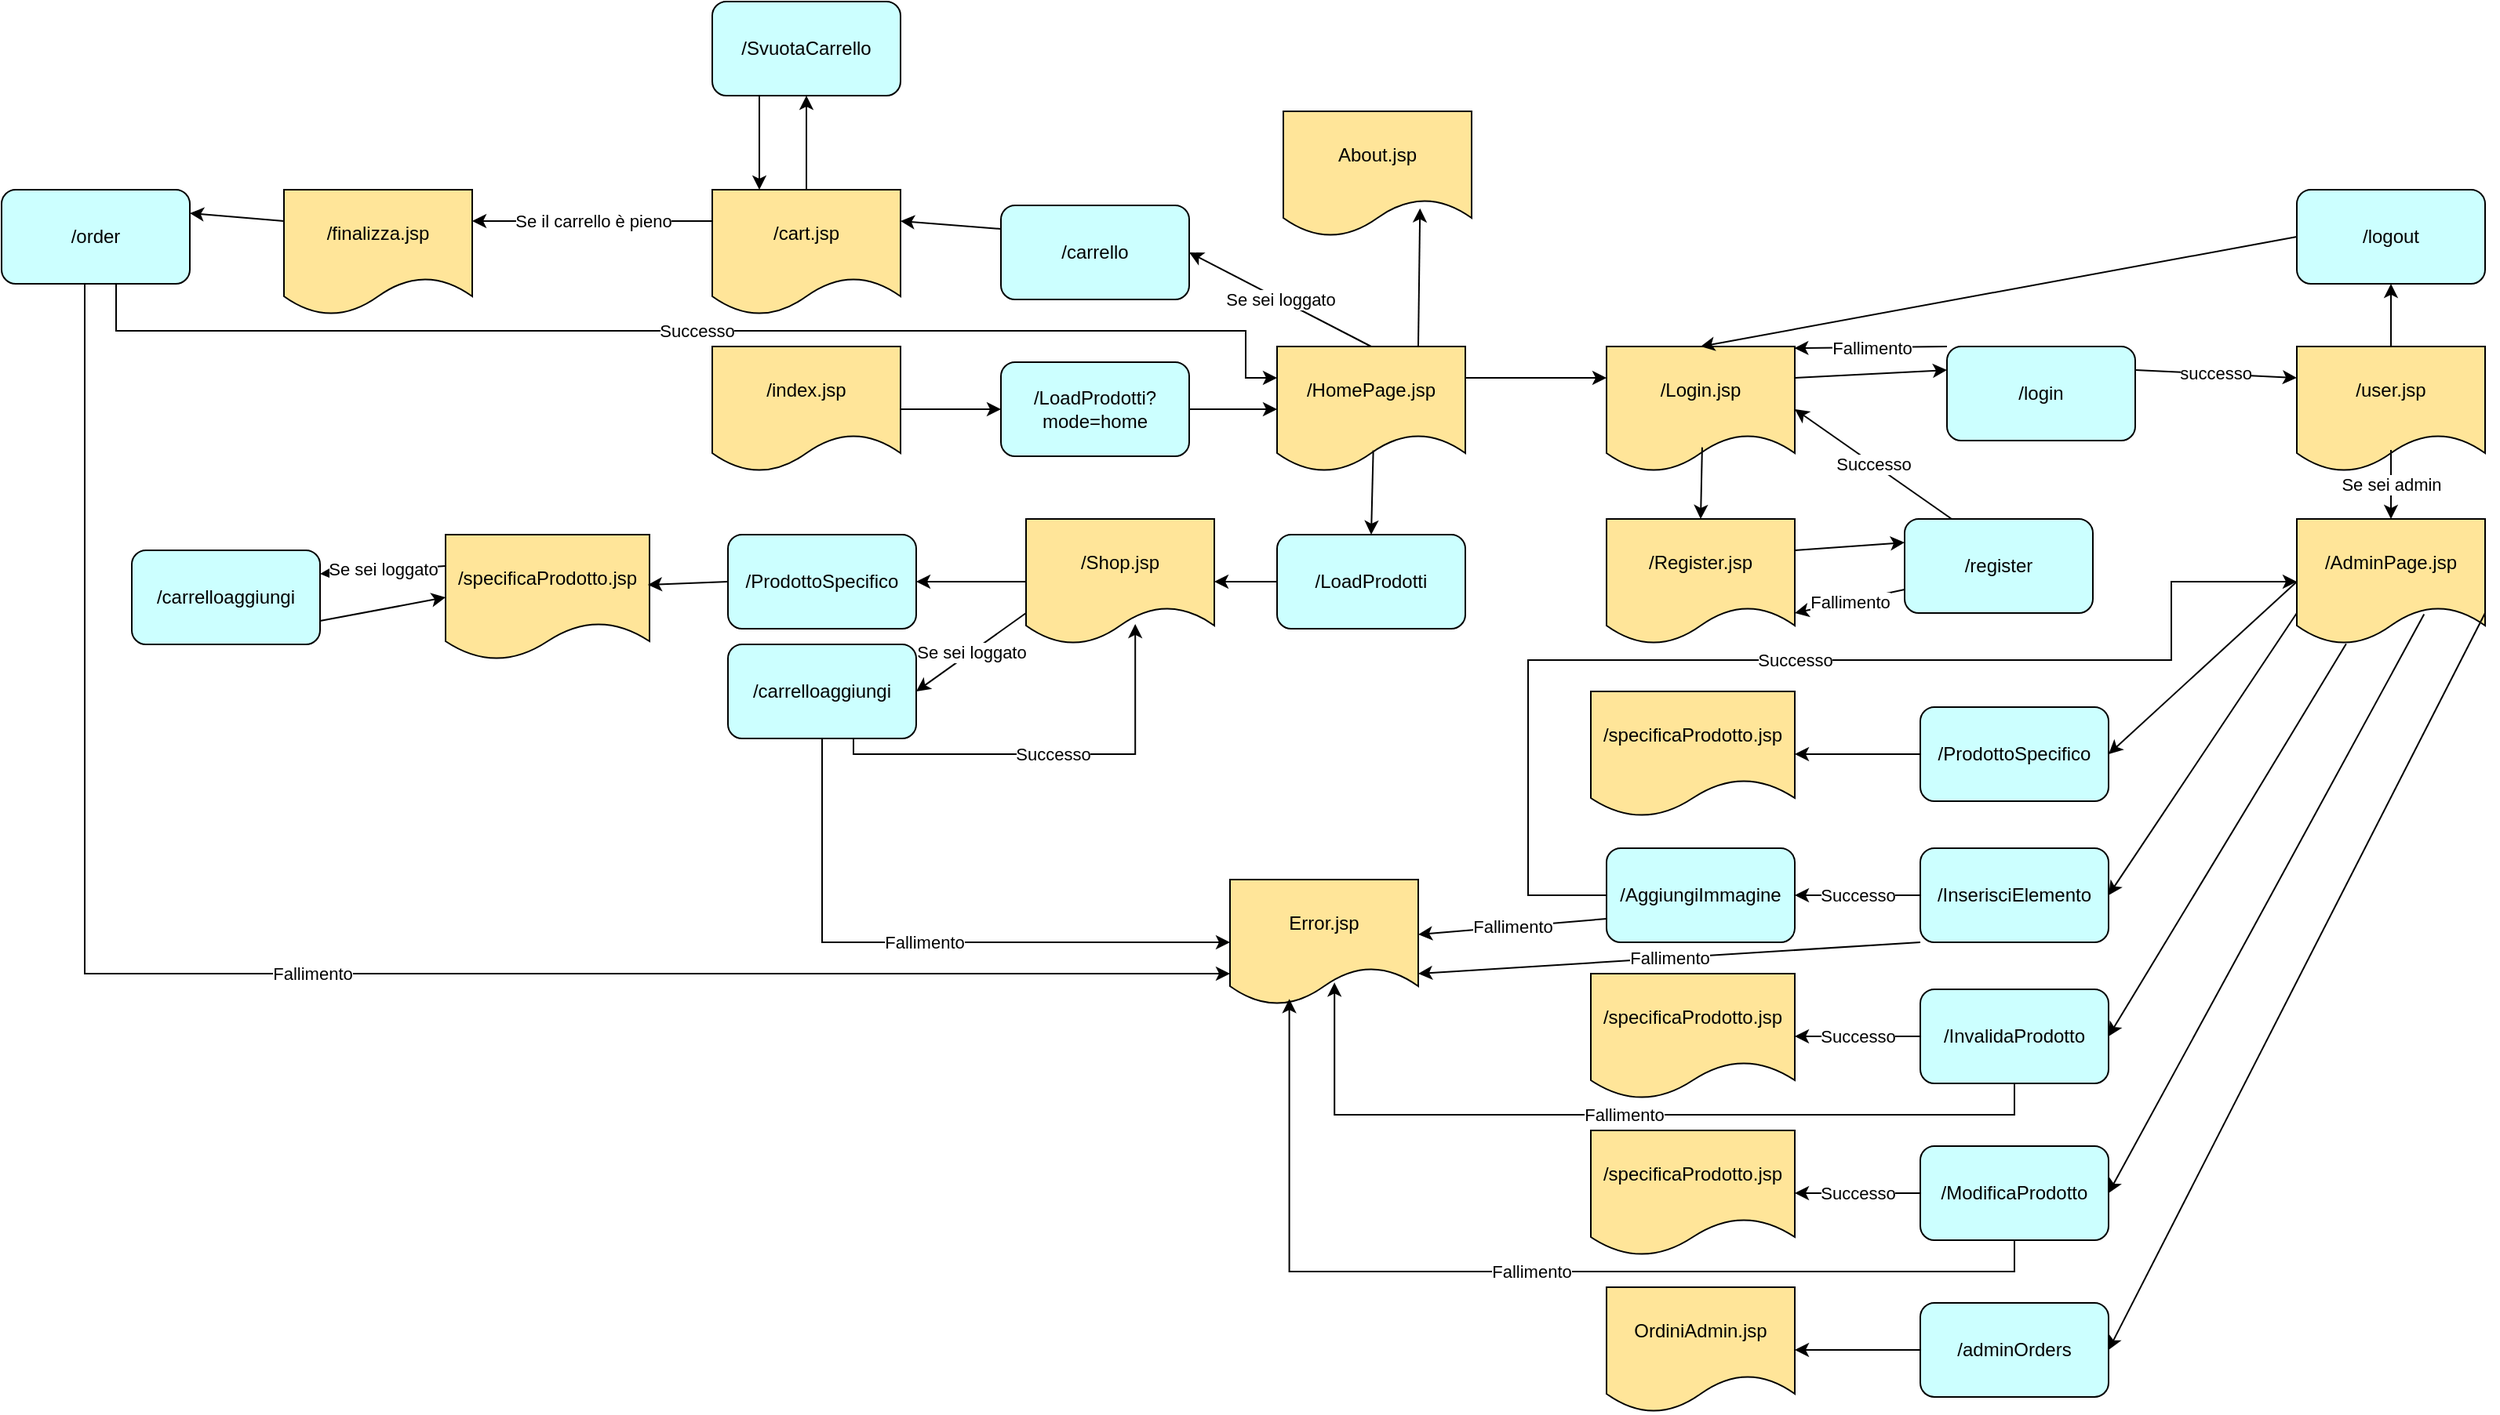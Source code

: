 <mxfile version="24.6.1" type="device">
  <diagram name="Pagina-1" id="F30cIm4_1b9t5GeajisJ">
    <mxGraphModel dx="3094" dy="1102" grid="1" gridSize="10" guides="1" tooltips="1" connect="1" arrows="1" fold="1" page="1" pageScale="1" pageWidth="827" pageHeight="1169" math="0" shadow="0">
      <root>
        <mxCell id="0" />
        <mxCell id="1" parent="0" />
        <mxCell id="KOBUdiXM4exKqfYY2H3i-5" value="OrdiniAdmin.jsp" style="shape=document;whiteSpace=wrap;html=1;boundedLbl=1;fillColor=#FFE599;" vertex="1" parent="1">
          <mxGeometry x="243" y="840" width="120" height="80" as="geometry" />
        </mxCell>
        <mxCell id="KOBUdiXM4exKqfYY2H3i-8" value="/register" style="rounded=1;whiteSpace=wrap;html=1;fillColor=#CCFFFF;" vertex="1" parent="1">
          <mxGeometry x="433" y="350" width="120" height="60" as="geometry" />
        </mxCell>
        <mxCell id="KOBUdiXM4exKqfYY2H3i-9" value="/ProdottoSpecifico" style="rounded=1;whiteSpace=wrap;html=1;fillColor=#CCFFFF;" vertex="1" parent="1">
          <mxGeometry x="-317" y="360" width="120" height="60" as="geometry" />
        </mxCell>
        <mxCell id="KOBUdiXM4exKqfYY2H3i-95" value="Fallimento" style="edgeStyle=orthogonalEdgeStyle;rounded=0;orthogonalLoop=1;jettySize=auto;html=1;entryX=0;entryY=0.5;entryDx=0;entryDy=0;" edge="1" parent="1" source="KOBUdiXM4exKqfYY2H3i-10" target="KOBUdiXM4exKqfYY2H3i-84">
          <mxGeometry relative="1" as="geometry">
            <Array as="points">
              <mxPoint x="-257" y="620" />
            </Array>
          </mxGeometry>
        </mxCell>
        <mxCell id="KOBUdiXM4exKqfYY2H3i-10" value="/carrelloaggiungi" style="rounded=1;whiteSpace=wrap;html=1;fillColor=#CCFFFF;" vertex="1" parent="1">
          <mxGeometry x="-317" y="430" width="120" height="60" as="geometry" />
        </mxCell>
        <mxCell id="KOBUdiXM4exKqfYY2H3i-12" value="/LoadProdotti" style="rounded=1;whiteSpace=wrap;html=1;fillColor=#CCFFFF;" vertex="1" parent="1">
          <mxGeometry x="33" y="360" width="120" height="60" as="geometry" />
        </mxCell>
        <mxCell id="KOBUdiXM4exKqfYY2H3i-13" value="/LoadProdotti?mode=home" style="rounded=1;whiteSpace=wrap;html=1;fillColor=#CCFFFF;" vertex="1" parent="1">
          <mxGeometry x="-143" y="250" width="120" height="60" as="geometry" />
        </mxCell>
        <mxCell id="KOBUdiXM4exKqfYY2H3i-18" value="/Shop.jsp" style="shape=document;whiteSpace=wrap;html=1;boundedLbl=1;fillColor=#FFE599;" vertex="1" parent="1">
          <mxGeometry x="-127" y="350" width="120" height="80" as="geometry" />
        </mxCell>
        <mxCell id="KOBUdiXM4exKqfYY2H3i-19" value="/HomePage.jsp" style="shape=document;whiteSpace=wrap;html=1;boundedLbl=1;fillColor=#FFE599;" vertex="1" parent="1">
          <mxGeometry x="33" y="240" width="120" height="80" as="geometry" />
        </mxCell>
        <mxCell id="KOBUdiXM4exKqfYY2H3i-20" value="/index.jsp" style="shape=document;whiteSpace=wrap;html=1;boundedLbl=1;fillColor=#FFE599;" vertex="1" parent="1">
          <mxGeometry x="-327" y="240" width="120" height="80" as="geometry" />
        </mxCell>
        <mxCell id="KOBUdiXM4exKqfYY2H3i-21" value="" style="endArrow=classic;html=1;rounded=0;exitX=1;exitY=0.5;exitDx=0;exitDy=0;entryX=0;entryY=0.5;entryDx=0;entryDy=0;" edge="1" parent="1" source="KOBUdiXM4exKqfYY2H3i-20" target="KOBUdiXM4exKqfYY2H3i-13">
          <mxGeometry width="50" height="50" relative="1" as="geometry">
            <mxPoint x="23" y="240" as="sourcePoint" />
            <mxPoint x="73" y="190" as="targetPoint" />
          </mxGeometry>
        </mxCell>
        <mxCell id="KOBUdiXM4exKqfYY2H3i-22" value="" style="endArrow=classic;html=1;rounded=0;exitX=1;exitY=0.5;exitDx=0;exitDy=0;entryX=0;entryY=0.5;entryDx=0;entryDy=0;" edge="1" parent="1" source="KOBUdiXM4exKqfYY2H3i-13" target="KOBUdiXM4exKqfYY2H3i-19">
          <mxGeometry width="50" height="50" relative="1" as="geometry">
            <mxPoint x="23" y="240" as="sourcePoint" />
            <mxPoint x="73" y="190" as="targetPoint" />
          </mxGeometry>
        </mxCell>
        <mxCell id="KOBUdiXM4exKqfYY2H3i-23" value="" style="endArrow=classic;html=1;rounded=0;exitX=0.511;exitY=0.829;exitDx=0;exitDy=0;entryX=0.5;entryY=0;entryDx=0;entryDy=0;exitPerimeter=0;" edge="1" parent="1" source="KOBUdiXM4exKqfYY2H3i-19" target="KOBUdiXM4exKqfYY2H3i-12">
          <mxGeometry width="50" height="50" relative="1" as="geometry">
            <mxPoint x="23" y="240" as="sourcePoint" />
            <mxPoint x="73" y="190" as="targetPoint" />
          </mxGeometry>
        </mxCell>
        <mxCell id="KOBUdiXM4exKqfYY2H3i-24" value="" style="endArrow=classic;html=1;rounded=0;exitX=0;exitY=0.5;exitDx=0;exitDy=0;entryX=1;entryY=0.5;entryDx=0;entryDy=0;" edge="1" parent="1" source="KOBUdiXM4exKqfYY2H3i-12" target="KOBUdiXM4exKqfYY2H3i-18">
          <mxGeometry width="50" height="50" relative="1" as="geometry">
            <mxPoint x="23" y="230" as="sourcePoint" />
            <mxPoint x="73" y="180" as="targetPoint" />
          </mxGeometry>
        </mxCell>
        <mxCell id="KOBUdiXM4exKqfYY2H3i-25" value="" style="endArrow=classic;html=1;rounded=0;exitX=0;exitY=0.5;exitDx=0;exitDy=0;entryX=1;entryY=0.5;entryDx=0;entryDy=0;" edge="1" parent="1" source="KOBUdiXM4exKqfYY2H3i-18" target="KOBUdiXM4exKqfYY2H3i-9">
          <mxGeometry width="50" height="50" relative="1" as="geometry">
            <mxPoint x="-227" y="390" as="sourcePoint" />
            <mxPoint x="-177" y="340" as="targetPoint" />
          </mxGeometry>
        </mxCell>
        <mxCell id="KOBUdiXM4exKqfYY2H3i-26" value="Se sei loggato" style="endArrow=classic;html=1;rounded=0;exitX=0;exitY=0.75;exitDx=0;exitDy=0;entryX=1;entryY=0.5;entryDx=0;entryDy=0;" edge="1" parent="1" source="KOBUdiXM4exKqfYY2H3i-18" target="KOBUdiXM4exKqfYY2H3i-10">
          <mxGeometry width="50" height="50" relative="1" as="geometry">
            <mxPoint x="-227" y="390" as="sourcePoint" />
            <mxPoint x="-177" y="340" as="targetPoint" />
          </mxGeometry>
        </mxCell>
        <mxCell id="KOBUdiXM4exKqfYY2H3i-28" value="/specificaProdotto.jsp" style="shape=document;whiteSpace=wrap;html=1;boundedLbl=1;fillColor=#FFE599;" vertex="1" parent="1">
          <mxGeometry x="233" y="460" width="130" height="80" as="geometry" />
        </mxCell>
        <mxCell id="KOBUdiXM4exKqfYY2H3i-29" value="About.jsp" style="shape=document;whiteSpace=wrap;html=1;boundedLbl=1;fillColor=#FFE599;" vertex="1" parent="1">
          <mxGeometry x="37" y="90" width="120" height="80" as="geometry" />
        </mxCell>
        <mxCell id="KOBUdiXM4exKqfYY2H3i-30" value="/Register.jsp" style="shape=document;whiteSpace=wrap;html=1;boundedLbl=1;fillColor=#FFE599;" vertex="1" parent="1">
          <mxGeometry x="243" y="350" width="120" height="80" as="geometry" />
        </mxCell>
        <mxCell id="KOBUdiXM4exKqfYY2H3i-31" value="/specificaProdotto.jsp" style="shape=document;whiteSpace=wrap;html=1;boundedLbl=1;fillColor=#FFE599;" vertex="1" parent="1">
          <mxGeometry x="-497" y="360" width="130" height="80" as="geometry" />
        </mxCell>
        <mxCell id="KOBUdiXM4exKqfYY2H3i-32" value="" style="endArrow=classic;html=1;rounded=0;exitX=0;exitY=0.5;exitDx=0;exitDy=0;entryX=0.992;entryY=0.4;entryDx=0;entryDy=0;entryPerimeter=0;" edge="1" parent="1" source="KOBUdiXM4exKqfYY2H3i-9" target="KOBUdiXM4exKqfYY2H3i-31">
          <mxGeometry width="50" height="50" relative="1" as="geometry">
            <mxPoint x="-227" y="230" as="sourcePoint" />
            <mxPoint x="-177" y="180" as="targetPoint" />
          </mxGeometry>
        </mxCell>
        <mxCell id="KOBUdiXM4exKqfYY2H3i-33" value="/Login.jsp" style="shape=document;whiteSpace=wrap;html=1;boundedLbl=1;fillColor=#FFE599;" vertex="1" parent="1">
          <mxGeometry x="243" y="240" width="120" height="80" as="geometry" />
        </mxCell>
        <mxCell id="KOBUdiXM4exKqfYY2H3i-34" value="/carrelloaggiungi" style="rounded=1;whiteSpace=wrap;html=1;fillColor=#CCFFFF;" vertex="1" parent="1">
          <mxGeometry x="-697" y="370" width="120" height="60" as="geometry" />
        </mxCell>
        <mxCell id="KOBUdiXM4exKqfYY2H3i-35" value="Se sei loggato" style="endArrow=classic;html=1;rounded=0;exitX=0;exitY=0.25;exitDx=0;exitDy=0;entryX=1;entryY=0.25;entryDx=0;entryDy=0;" edge="1" parent="1" source="KOBUdiXM4exKqfYY2H3i-31" target="KOBUdiXM4exKqfYY2H3i-34">
          <mxGeometry width="50" height="50" relative="1" as="geometry">
            <mxPoint x="-267" y="360" as="sourcePoint" />
            <mxPoint x="-217" y="310" as="targetPoint" />
          </mxGeometry>
        </mxCell>
        <mxCell id="KOBUdiXM4exKqfYY2H3i-36" value="" style="endArrow=classic;html=1;rounded=0;exitX=1;exitY=0.75;exitDx=0;exitDy=0;entryX=0;entryY=0.5;entryDx=0;entryDy=0;" edge="1" parent="1" source="KOBUdiXM4exKqfYY2H3i-34" target="KOBUdiXM4exKqfYY2H3i-31">
          <mxGeometry width="50" height="50" relative="1" as="geometry">
            <mxPoint x="-267" y="360" as="sourcePoint" />
            <mxPoint x="-217" y="310" as="targetPoint" />
          </mxGeometry>
        </mxCell>
        <mxCell id="KOBUdiXM4exKqfYY2H3i-37" value="" style="endArrow=classic;html=1;rounded=0;exitX=1;exitY=0.25;exitDx=0;exitDy=0;entryX=0;entryY=0.25;entryDx=0;entryDy=0;" edge="1" parent="1" source="KOBUdiXM4exKqfYY2H3i-19" target="KOBUdiXM4exKqfYY2H3i-33">
          <mxGeometry width="50" height="50" relative="1" as="geometry">
            <mxPoint x="193" y="240" as="sourcePoint" />
            <mxPoint x="243" y="190" as="targetPoint" />
          </mxGeometry>
        </mxCell>
        <mxCell id="KOBUdiXM4exKqfYY2H3i-38" value="" style="endArrow=classic;html=1;rounded=0;exitX=0.508;exitY=0.804;exitDx=0;exitDy=0;exitPerimeter=0;entryX=0.5;entryY=0;entryDx=0;entryDy=0;" edge="1" parent="1" source="KOBUdiXM4exKqfYY2H3i-33" target="KOBUdiXM4exKqfYY2H3i-30">
          <mxGeometry width="50" height="50" relative="1" as="geometry">
            <mxPoint x="193" y="240" as="sourcePoint" />
            <mxPoint x="243" y="190" as="targetPoint" />
            <Array as="points" />
          </mxGeometry>
        </mxCell>
        <mxCell id="KOBUdiXM4exKqfYY2H3i-39" value="" style="endArrow=classic;html=1;rounded=0;entryX=0;entryY=0.25;entryDx=0;entryDy=0;exitX=1;exitY=0.25;exitDx=0;exitDy=0;" edge="1" parent="1" source="KOBUdiXM4exKqfYY2H3i-30" target="KOBUdiXM4exKqfYY2H3i-8">
          <mxGeometry width="50" height="50" relative="1" as="geometry">
            <mxPoint x="113" y="450" as="sourcePoint" />
            <mxPoint x="163" y="400" as="targetPoint" />
          </mxGeometry>
        </mxCell>
        <mxCell id="KOBUdiXM4exKqfYY2H3i-40" value="Successo" style="endArrow=classic;html=1;rounded=0;exitX=0.25;exitY=0;exitDx=0;exitDy=0;entryX=1;entryY=0.5;entryDx=0;entryDy=0;" edge="1" parent="1" source="KOBUdiXM4exKqfYY2H3i-8" target="KOBUdiXM4exKqfYY2H3i-33">
          <mxGeometry width="50" height="50" relative="1" as="geometry">
            <mxPoint x="113" y="450" as="sourcePoint" />
            <mxPoint x="163" y="400" as="targetPoint" />
          </mxGeometry>
        </mxCell>
        <mxCell id="KOBUdiXM4exKqfYY2H3i-41" value="Fallimento" style="endArrow=classic;html=1;rounded=0;exitX=0;exitY=0.75;exitDx=0;exitDy=0;entryX=1;entryY=0.75;entryDx=0;entryDy=0;" edge="1" parent="1" source="KOBUdiXM4exKqfYY2H3i-8" target="KOBUdiXM4exKqfYY2H3i-30">
          <mxGeometry width="50" height="50" relative="1" as="geometry">
            <mxPoint x="113" y="450" as="sourcePoint" />
            <mxPoint x="163" y="400" as="targetPoint" />
          </mxGeometry>
        </mxCell>
        <mxCell id="KOBUdiXM4exKqfYY2H3i-43" value="/InvalidaProdotto" style="rounded=1;whiteSpace=wrap;html=1;fillColor=#CCFFFF;" vertex="1" parent="1">
          <mxGeometry x="443" y="650" width="120" height="60" as="geometry" />
        </mxCell>
        <mxCell id="KOBUdiXM4exKqfYY2H3i-44" value="/InserisciElemento" style="rounded=1;whiteSpace=wrap;html=1;fillColor=#CCFFFF;" vertex="1" parent="1">
          <mxGeometry x="443" y="560" width="120" height="60" as="geometry" />
        </mxCell>
        <mxCell id="KOBUdiXM4exKqfYY2H3i-45" value="/ProdottoSpecifico" style="rounded=1;whiteSpace=wrap;html=1;fillColor=#CCFFFF;" vertex="1" parent="1">
          <mxGeometry x="443" y="470" width="120" height="60" as="geometry" />
        </mxCell>
        <mxCell id="KOBUdiXM4exKqfYY2H3i-72" value="Successo" style="edgeStyle=orthogonalEdgeStyle;rounded=0;orthogonalLoop=1;jettySize=auto;html=1;entryX=0;entryY=0.25;entryDx=0;entryDy=0;" edge="1" parent="1" source="KOBUdiXM4exKqfYY2H3i-46" target="KOBUdiXM4exKqfYY2H3i-19">
          <mxGeometry relative="1" as="geometry">
            <Array as="points">
              <mxPoint x="-707" y="230" />
              <mxPoint x="13" y="230" />
              <mxPoint x="13" y="260" />
            </Array>
          </mxGeometry>
        </mxCell>
        <mxCell id="KOBUdiXM4exKqfYY2H3i-97" value="Fallimento" style="edgeStyle=orthogonalEdgeStyle;rounded=0;orthogonalLoop=1;jettySize=auto;html=1;entryX=0;entryY=0.75;entryDx=0;entryDy=0;" edge="1" parent="1" source="KOBUdiXM4exKqfYY2H3i-46" target="KOBUdiXM4exKqfYY2H3i-84">
          <mxGeometry relative="1" as="geometry">
            <Array as="points">
              <mxPoint x="-727" y="170" />
              <mxPoint x="-727" y="640" />
            </Array>
          </mxGeometry>
        </mxCell>
        <mxCell id="KOBUdiXM4exKqfYY2H3i-46" value="/order" style="rounded=1;whiteSpace=wrap;html=1;fillColor=#CCFFFF;" vertex="1" parent="1">
          <mxGeometry x="-780" y="140" width="120" height="60" as="geometry" />
        </mxCell>
        <mxCell id="KOBUdiXM4exKqfYY2H3i-47" value="/SvuotaCarrello" style="rounded=1;whiteSpace=wrap;html=1;fillColor=#CCFFFF;" vertex="1" parent="1">
          <mxGeometry x="-327" y="20" width="120" height="60" as="geometry" />
        </mxCell>
        <mxCell id="KOBUdiXM4exKqfYY2H3i-48" value="/carrello" style="rounded=1;whiteSpace=wrap;html=1;fillColor=#CCFFFF;" vertex="1" parent="1">
          <mxGeometry x="-143" y="150" width="120" height="60" as="geometry" />
        </mxCell>
        <mxCell id="KOBUdiXM4exKqfYY2H3i-49" value="/logout" style="rounded=1;whiteSpace=wrap;html=1;fillColor=#CCFFFF;" vertex="1" parent="1">
          <mxGeometry x="683" y="140" width="120" height="60" as="geometry" />
        </mxCell>
        <mxCell id="KOBUdiXM4exKqfYY2H3i-50" value="/login" style="rounded=1;whiteSpace=wrap;html=1;fillColor=#CCFFFF;" vertex="1" parent="1">
          <mxGeometry x="460" y="240" width="120" height="60" as="geometry" />
        </mxCell>
        <mxCell id="KOBUdiXM4exKqfYY2H3i-51" value="" style="endArrow=classic;html=1;rounded=0;exitX=1;exitY=0.25;exitDx=0;exitDy=0;entryX=0;entryY=0.25;entryDx=0;entryDy=0;" edge="1" parent="1" source="KOBUdiXM4exKqfYY2H3i-33" target="KOBUdiXM4exKqfYY2H3i-50">
          <mxGeometry width="50" height="50" relative="1" as="geometry">
            <mxPoint x="313" y="350" as="sourcePoint" />
            <mxPoint x="363" y="300" as="targetPoint" />
          </mxGeometry>
        </mxCell>
        <mxCell id="KOBUdiXM4exKqfYY2H3i-57" value="/finalizza.jsp" style="shape=document;whiteSpace=wrap;html=1;boundedLbl=1;fillColor=#FFE599;" vertex="1" parent="1">
          <mxGeometry x="-600" y="140" width="120" height="80" as="geometry" />
        </mxCell>
        <mxCell id="KOBUdiXM4exKqfYY2H3i-58" value="/cart.jsp" style="shape=document;whiteSpace=wrap;html=1;boundedLbl=1;fillColor=#FFE599;" vertex="1" parent="1">
          <mxGeometry x="-327" y="140" width="120" height="80" as="geometry" />
        </mxCell>
        <mxCell id="KOBUdiXM4exKqfYY2H3i-59" value="/AdminPage.jsp" style="shape=document;whiteSpace=wrap;html=1;boundedLbl=1;fillColor=#FFE599;" vertex="1" parent="1">
          <mxGeometry x="683" y="350" width="120" height="80" as="geometry" />
        </mxCell>
        <mxCell id="KOBUdiXM4exKqfYY2H3i-60" value="/user.jsp" style="shape=document;whiteSpace=wrap;html=1;boundedLbl=1;fillColor=#FFE599;" vertex="1" parent="1">
          <mxGeometry x="683" y="240" width="120" height="80" as="geometry" />
        </mxCell>
        <mxCell id="KOBUdiXM4exKqfYY2H3i-61" value="successo" style="endArrow=classic;html=1;rounded=0;exitX=1;exitY=0.25;exitDx=0;exitDy=0;entryX=0;entryY=0.25;entryDx=0;entryDy=0;" edge="1" parent="1" source="KOBUdiXM4exKqfYY2H3i-50" target="KOBUdiXM4exKqfYY2H3i-60">
          <mxGeometry width="50" height="50" relative="1" as="geometry">
            <mxPoint x="313" y="190" as="sourcePoint" />
            <mxPoint x="363" y="140" as="targetPoint" />
          </mxGeometry>
        </mxCell>
        <mxCell id="KOBUdiXM4exKqfYY2H3i-62" value="Fallimento" style="endArrow=classic;html=1;rounded=0;exitX=0;exitY=0;exitDx=0;exitDy=0;entryX=0.997;entryY=0.013;entryDx=0;entryDy=0;entryPerimeter=0;" edge="1" parent="1" source="KOBUdiXM4exKqfYY2H3i-50" target="KOBUdiXM4exKqfYY2H3i-33">
          <mxGeometry width="50" height="50" relative="1" as="geometry">
            <mxPoint x="583" y="190" as="sourcePoint" />
            <mxPoint x="633" y="140" as="targetPoint" />
          </mxGeometry>
        </mxCell>
        <mxCell id="KOBUdiXM4exKqfYY2H3i-63" value="" style="endArrow=classic;html=1;rounded=0;exitX=0.5;exitY=0;exitDx=0;exitDy=0;entryX=0.5;entryY=1;entryDx=0;entryDy=0;" edge="1" parent="1" source="KOBUdiXM4exKqfYY2H3i-60" target="KOBUdiXM4exKqfYY2H3i-49">
          <mxGeometry width="50" height="50" relative="1" as="geometry">
            <mxPoint x="393" y="240" as="sourcePoint" />
            <mxPoint x="443" y="190" as="targetPoint" />
          </mxGeometry>
        </mxCell>
        <mxCell id="KOBUdiXM4exKqfYY2H3i-64" value="" style="endArrow=classic;html=1;rounded=0;exitX=0;exitY=0.5;exitDx=0;exitDy=0;entryX=0.5;entryY=0;entryDx=0;entryDy=0;" edge="1" parent="1" source="KOBUdiXM4exKqfYY2H3i-49" target="KOBUdiXM4exKqfYY2H3i-33">
          <mxGeometry width="50" height="50" relative="1" as="geometry">
            <mxPoint x="393" y="240" as="sourcePoint" />
            <mxPoint x="443" y="190" as="targetPoint" />
          </mxGeometry>
        </mxCell>
        <mxCell id="KOBUdiXM4exKqfYY2H3i-65" value="Se sei admin" style="endArrow=classic;html=1;rounded=0;entryX=0.5;entryY=0;entryDx=0;entryDy=0;" edge="1" parent="1" target="KOBUdiXM4exKqfYY2H3i-59">
          <mxGeometry width="50" height="50" relative="1" as="geometry">
            <mxPoint x="743" y="306" as="sourcePoint" />
            <mxPoint x="553" y="250" as="targetPoint" />
          </mxGeometry>
        </mxCell>
        <mxCell id="KOBUdiXM4exKqfYY2H3i-66" value="Se sei loggato" style="endArrow=classic;html=1;rounded=0;exitX=0.5;exitY=0;exitDx=0;exitDy=0;entryX=1;entryY=0.5;entryDx=0;entryDy=0;" edge="1" parent="1" source="KOBUdiXM4exKqfYY2H3i-19" target="KOBUdiXM4exKqfYY2H3i-48">
          <mxGeometry width="50" height="50" relative="1" as="geometry">
            <mxPoint x="-97" y="280" as="sourcePoint" />
            <mxPoint x="-47" y="230" as="targetPoint" />
          </mxGeometry>
        </mxCell>
        <mxCell id="KOBUdiXM4exKqfYY2H3i-67" value="" style="endArrow=classic;html=1;rounded=0;exitX=0;exitY=0.25;exitDx=0;exitDy=0;entryX=1;entryY=0.25;entryDx=0;entryDy=0;" edge="1" parent="1" source="KOBUdiXM4exKqfYY2H3i-48" target="KOBUdiXM4exKqfYY2H3i-58">
          <mxGeometry width="50" height="50" relative="1" as="geometry">
            <mxPoint x="-197" y="240" as="sourcePoint" />
            <mxPoint x="-147" y="190" as="targetPoint" />
          </mxGeometry>
        </mxCell>
        <mxCell id="KOBUdiXM4exKqfYY2H3i-68" value="" style="endArrow=classic;html=1;rounded=0;exitX=0.5;exitY=0;exitDx=0;exitDy=0;entryX=0.5;entryY=1;entryDx=0;entryDy=0;" edge="1" parent="1" source="KOBUdiXM4exKqfYY2H3i-58" target="KOBUdiXM4exKqfYY2H3i-47">
          <mxGeometry width="50" height="50" relative="1" as="geometry">
            <mxPoint x="-187" y="70" as="sourcePoint" />
            <mxPoint x="-137" y="20" as="targetPoint" />
          </mxGeometry>
        </mxCell>
        <mxCell id="KOBUdiXM4exKqfYY2H3i-69" value="" style="endArrow=classic;html=1;rounded=0;exitX=0.25;exitY=1;exitDx=0;exitDy=0;entryX=0.25;entryY=0;entryDx=0;entryDy=0;" edge="1" parent="1" source="KOBUdiXM4exKqfYY2H3i-47" target="KOBUdiXM4exKqfYY2H3i-58">
          <mxGeometry width="50" height="50" relative="1" as="geometry">
            <mxPoint x="-187" y="70" as="sourcePoint" />
            <mxPoint x="-137" y="20" as="targetPoint" />
          </mxGeometry>
        </mxCell>
        <mxCell id="KOBUdiXM4exKqfYY2H3i-70" value="Se il carrello è pieno" style="endArrow=classic;html=1;rounded=0;exitX=0;exitY=0.25;exitDx=0;exitDy=0;entryX=1;entryY=0.25;entryDx=0;entryDy=0;" edge="1" parent="1" source="KOBUdiXM4exKqfYY2H3i-58" target="KOBUdiXM4exKqfYY2H3i-57">
          <mxGeometry width="50" height="50" relative="1" as="geometry">
            <mxPoint x="-347" y="250" as="sourcePoint" />
            <mxPoint x="-297" y="200" as="targetPoint" />
          </mxGeometry>
        </mxCell>
        <mxCell id="KOBUdiXM4exKqfYY2H3i-71" value="" style="endArrow=classic;html=1;rounded=0;exitX=0;exitY=0.25;exitDx=0;exitDy=0;entryX=1;entryY=0.25;entryDx=0;entryDy=0;" edge="1" parent="1" source="KOBUdiXM4exKqfYY2H3i-57" target="KOBUdiXM4exKqfYY2H3i-46">
          <mxGeometry width="50" height="50" relative="1" as="geometry">
            <mxPoint x="-610" y="70" as="sourcePoint" />
            <mxPoint x="-560" y="20" as="targetPoint" />
          </mxGeometry>
        </mxCell>
        <mxCell id="KOBUdiXM4exKqfYY2H3i-74" value="" style="endArrow=classic;html=1;rounded=0;exitX=0.75;exitY=0;exitDx=0;exitDy=0;entryX=0.726;entryY=0.773;entryDx=0;entryDy=0;entryPerimeter=0;" edge="1" parent="1" source="KOBUdiXM4exKqfYY2H3i-19" target="KOBUdiXM4exKqfYY2H3i-29">
          <mxGeometry width="50" height="50" relative="1" as="geometry">
            <mxPoint x="-47" y="140" as="sourcePoint" />
            <mxPoint x="3" y="90" as="targetPoint" />
          </mxGeometry>
        </mxCell>
        <mxCell id="KOBUdiXM4exKqfYY2H3i-83" value="Successo" style="edgeStyle=orthogonalEdgeStyle;rounded=0;orthogonalLoop=1;jettySize=auto;html=1;entryX=0;entryY=0.5;entryDx=0;entryDy=0;" edge="1" parent="1" source="KOBUdiXM4exKqfYY2H3i-75" target="KOBUdiXM4exKqfYY2H3i-59">
          <mxGeometry relative="1" as="geometry">
            <Array as="points">
              <mxPoint x="193" y="590" />
              <mxPoint x="193" y="440" />
              <mxPoint x="603" y="440" />
              <mxPoint x="603" y="390" />
            </Array>
          </mxGeometry>
        </mxCell>
        <mxCell id="KOBUdiXM4exKqfYY2H3i-75" value="/AggiungiImmagine" style="rounded=1;whiteSpace=wrap;html=1;fillColor=#CCFFFF;" vertex="1" parent="1">
          <mxGeometry x="243" y="560" width="120" height="60" as="geometry" />
        </mxCell>
        <mxCell id="KOBUdiXM4exKqfYY2H3i-76" value="/adminOrders" style="rounded=1;whiteSpace=wrap;html=1;fillColor=#CCFFFF;" vertex="1" parent="1">
          <mxGeometry x="443" y="850" width="120" height="60" as="geometry" />
        </mxCell>
        <mxCell id="KOBUdiXM4exKqfYY2H3i-77" value="/ModificaProdotto" style="rounded=1;whiteSpace=wrap;html=1;fillColor=#CCFFFF;" vertex="1" parent="1">
          <mxGeometry x="443" y="750" width="120" height="60" as="geometry" />
        </mxCell>
        <mxCell id="KOBUdiXM4exKqfYY2H3i-78" value="" style="endArrow=classic;html=1;rounded=0;exitX=0;exitY=0.5;exitDx=0;exitDy=0;entryX=1;entryY=0.5;entryDx=0;entryDy=0;" edge="1" parent="1" source="KOBUdiXM4exKqfYY2H3i-45" target="KOBUdiXM4exKqfYY2H3i-28">
          <mxGeometry width="50" height="50" relative="1" as="geometry">
            <mxPoint x="213" y="560" as="sourcePoint" />
            <mxPoint x="263" y="510" as="targetPoint" />
          </mxGeometry>
        </mxCell>
        <mxCell id="KOBUdiXM4exKqfYY2H3i-79" value="Successo" style="endArrow=classic;html=1;rounded=0;exitX=0;exitY=0.5;exitDx=0;exitDy=0;entryX=1;entryY=0.5;entryDx=0;entryDy=0;" edge="1" parent="1" source="KOBUdiXM4exKqfYY2H3i-44" target="KOBUdiXM4exKqfYY2H3i-75">
          <mxGeometry width="50" height="50" relative="1" as="geometry">
            <mxPoint x="283" y="630" as="sourcePoint" />
            <mxPoint x="333" y="580" as="targetPoint" />
          </mxGeometry>
        </mxCell>
        <mxCell id="KOBUdiXM4exKqfYY2H3i-80" value="" style="endArrow=classic;html=1;rounded=0;exitX=0;exitY=0.75;exitDx=0;exitDy=0;entryX=1;entryY=0.5;entryDx=0;entryDy=0;" edge="1" parent="1" source="KOBUdiXM4exKqfYY2H3i-59" target="KOBUdiXM4exKqfYY2H3i-44">
          <mxGeometry width="50" height="50" relative="1" as="geometry">
            <mxPoint x="283" y="630" as="sourcePoint" />
            <mxPoint x="333" y="580" as="targetPoint" />
          </mxGeometry>
        </mxCell>
        <mxCell id="KOBUdiXM4exKqfYY2H3i-81" value="" style="endArrow=classic;html=1;rounded=0;exitX=0;exitY=0.5;exitDx=0;exitDy=0;entryX=1;entryY=0.5;entryDx=0;entryDy=0;" edge="1" parent="1" source="KOBUdiXM4exKqfYY2H3i-59" target="KOBUdiXM4exKqfYY2H3i-45">
          <mxGeometry width="50" height="50" relative="1" as="geometry">
            <mxPoint x="283" y="630" as="sourcePoint" />
            <mxPoint x="333" y="580" as="targetPoint" />
          </mxGeometry>
        </mxCell>
        <mxCell id="KOBUdiXM4exKqfYY2H3i-82" value="" style="endArrow=classic;html=1;rounded=0;exitX=0.262;exitY=0.995;exitDx=0;exitDy=0;exitPerimeter=0;entryX=1;entryY=0.5;entryDx=0;entryDy=0;" edge="1" parent="1" source="KOBUdiXM4exKqfYY2H3i-59" target="KOBUdiXM4exKqfYY2H3i-43">
          <mxGeometry width="50" height="50" relative="1" as="geometry">
            <mxPoint x="523" y="570" as="sourcePoint" />
            <mxPoint x="573" y="520" as="targetPoint" />
          </mxGeometry>
        </mxCell>
        <mxCell id="KOBUdiXM4exKqfYY2H3i-84" value="Error.jsp" style="shape=document;whiteSpace=wrap;html=1;boundedLbl=1;fillColor=#FFE599;" vertex="1" parent="1">
          <mxGeometry x="3" y="580" width="120" height="80" as="geometry" />
        </mxCell>
        <mxCell id="KOBUdiXM4exKqfYY2H3i-85" value="Fallimento" style="endArrow=classic;html=1;rounded=0;exitX=0;exitY=0.75;exitDx=0;exitDy=0;" edge="1" parent="1" target="KOBUdiXM4exKqfYY2H3i-84" source="KOBUdiXM4exKqfYY2H3i-75">
          <mxGeometry width="50" height="50" relative="1" as="geometry">
            <mxPoint x="233" y="610" as="sourcePoint" />
            <mxPoint x="293" y="610" as="targetPoint" />
          </mxGeometry>
        </mxCell>
        <mxCell id="KOBUdiXM4exKqfYY2H3i-86" value="Fallimento" style="endArrow=classic;html=1;rounded=0;exitX=0;exitY=1;exitDx=0;exitDy=0;entryX=1;entryY=0.75;entryDx=0;entryDy=0;" edge="1" parent="1" source="KOBUdiXM4exKqfYY2H3i-44" target="KOBUdiXM4exKqfYY2H3i-84">
          <mxGeometry width="50" height="50" relative="1" as="geometry">
            <mxPoint x="183" y="560" as="sourcePoint" />
            <mxPoint x="233" y="510" as="targetPoint" />
          </mxGeometry>
        </mxCell>
        <mxCell id="KOBUdiXM4exKqfYY2H3i-87" value="/specificaProdotto.jsp" style="shape=document;whiteSpace=wrap;html=1;boundedLbl=1;fillColor=#FFE599;" vertex="1" parent="1">
          <mxGeometry x="233" y="640" width="130" height="80" as="geometry" />
        </mxCell>
        <mxCell id="KOBUdiXM4exKqfYY2H3i-88" value="Successo" style="endArrow=classic;html=1;rounded=0;exitX=0;exitY=0.5;exitDx=0;exitDy=0;entryX=1;entryY=0.5;entryDx=0;entryDy=0;" edge="1" parent="1" target="KOBUdiXM4exKqfYY2H3i-87" source="KOBUdiXM4exKqfYY2H3i-43">
          <mxGeometry width="50" height="50" relative="1" as="geometry">
            <mxPoint x="453" y="680" as="sourcePoint" />
            <mxPoint x="263" y="690" as="targetPoint" />
          </mxGeometry>
        </mxCell>
        <mxCell id="KOBUdiXM4exKqfYY2H3i-89" value="" style="endArrow=classic;html=1;rounded=0;exitX=0.676;exitY=0.76;exitDx=0;exitDy=0;exitPerimeter=0;entryX=1;entryY=0.5;entryDx=0;entryDy=0;" edge="1" parent="1" source="KOBUdiXM4exKqfYY2H3i-59" target="KOBUdiXM4exKqfYY2H3i-77">
          <mxGeometry width="50" height="50" relative="1" as="geometry">
            <mxPoint x="383" y="600" as="sourcePoint" />
            <mxPoint x="433" y="550" as="targetPoint" />
          </mxGeometry>
        </mxCell>
        <mxCell id="KOBUdiXM4exKqfYY2H3i-90" value="/specificaProdotto.jsp" style="shape=document;whiteSpace=wrap;html=1;boundedLbl=1;fillColor=#FFE599;" vertex="1" parent="1">
          <mxGeometry x="233" y="740" width="130" height="80" as="geometry" />
        </mxCell>
        <mxCell id="KOBUdiXM4exKqfYY2H3i-91" value="Successo" style="endArrow=classic;html=1;rounded=0;exitX=0;exitY=0.5;exitDx=0;exitDy=0;entryX=1;entryY=0.5;entryDx=0;entryDy=0;" edge="1" parent="1" target="KOBUdiXM4exKqfYY2H3i-90" source="KOBUdiXM4exKqfYY2H3i-77">
          <mxGeometry width="50" height="50" relative="1" as="geometry">
            <mxPoint x="443" y="770" as="sourcePoint" />
            <mxPoint x="263" y="780" as="targetPoint" />
          </mxGeometry>
        </mxCell>
        <mxCell id="KOBUdiXM4exKqfYY2H3i-92" value="Fallimento" style="edgeStyle=orthogonalEdgeStyle;rounded=0;orthogonalLoop=1;jettySize=auto;html=1;entryX=0.555;entryY=0.821;entryDx=0;entryDy=0;entryPerimeter=0;" edge="1" parent="1" source="KOBUdiXM4exKqfYY2H3i-43" target="KOBUdiXM4exKqfYY2H3i-84">
          <mxGeometry relative="1" as="geometry">
            <Array as="points">
              <mxPoint x="503" y="730" />
              <mxPoint x="70" y="730" />
            </Array>
          </mxGeometry>
        </mxCell>
        <mxCell id="KOBUdiXM4exKqfYY2H3i-93" value="Fallimento" style="edgeStyle=orthogonalEdgeStyle;rounded=0;orthogonalLoop=1;jettySize=auto;html=1;entryX=0.315;entryY=0.952;entryDx=0;entryDy=0;entryPerimeter=0;" edge="1" parent="1" source="KOBUdiXM4exKqfYY2H3i-77" target="KOBUdiXM4exKqfYY2H3i-84">
          <mxGeometry relative="1" as="geometry">
            <Array as="points">
              <mxPoint x="503" y="830" />
              <mxPoint x="41" y="830" />
            </Array>
          </mxGeometry>
        </mxCell>
        <mxCell id="KOBUdiXM4exKqfYY2H3i-94" value="Successo" style="edgeStyle=orthogonalEdgeStyle;rounded=0;orthogonalLoop=1;jettySize=auto;html=1;entryX=0.58;entryY=0.837;entryDx=0;entryDy=0;entryPerimeter=0;" edge="1" parent="1" source="KOBUdiXM4exKqfYY2H3i-10" target="KOBUdiXM4exKqfYY2H3i-18">
          <mxGeometry relative="1" as="geometry">
            <Array as="points">
              <mxPoint x="-237" y="500" />
              <mxPoint x="-57" y="500" />
            </Array>
          </mxGeometry>
        </mxCell>
        <mxCell id="KOBUdiXM4exKqfYY2H3i-98" value="" style="endArrow=classic;html=1;rounded=0;exitX=1;exitY=0.75;exitDx=0;exitDy=0;entryX=1;entryY=0.5;entryDx=0;entryDy=0;" edge="1" parent="1" source="KOBUdiXM4exKqfYY2H3i-59" target="KOBUdiXM4exKqfYY2H3i-76">
          <mxGeometry width="50" height="50" relative="1" as="geometry">
            <mxPoint x="283" y="850" as="sourcePoint" />
            <mxPoint x="333" y="800" as="targetPoint" />
          </mxGeometry>
        </mxCell>
        <mxCell id="KOBUdiXM4exKqfYY2H3i-99" value="" style="endArrow=classic;html=1;rounded=0;exitX=0;exitY=0.5;exitDx=0;exitDy=0;entryX=1;entryY=0.5;entryDx=0;entryDy=0;" edge="1" parent="1" source="KOBUdiXM4exKqfYY2H3i-76" target="KOBUdiXM4exKqfYY2H3i-5">
          <mxGeometry width="50" height="50" relative="1" as="geometry">
            <mxPoint x="83" y="780" as="sourcePoint" />
            <mxPoint x="133" y="730" as="targetPoint" />
          </mxGeometry>
        </mxCell>
      </root>
    </mxGraphModel>
  </diagram>
</mxfile>
